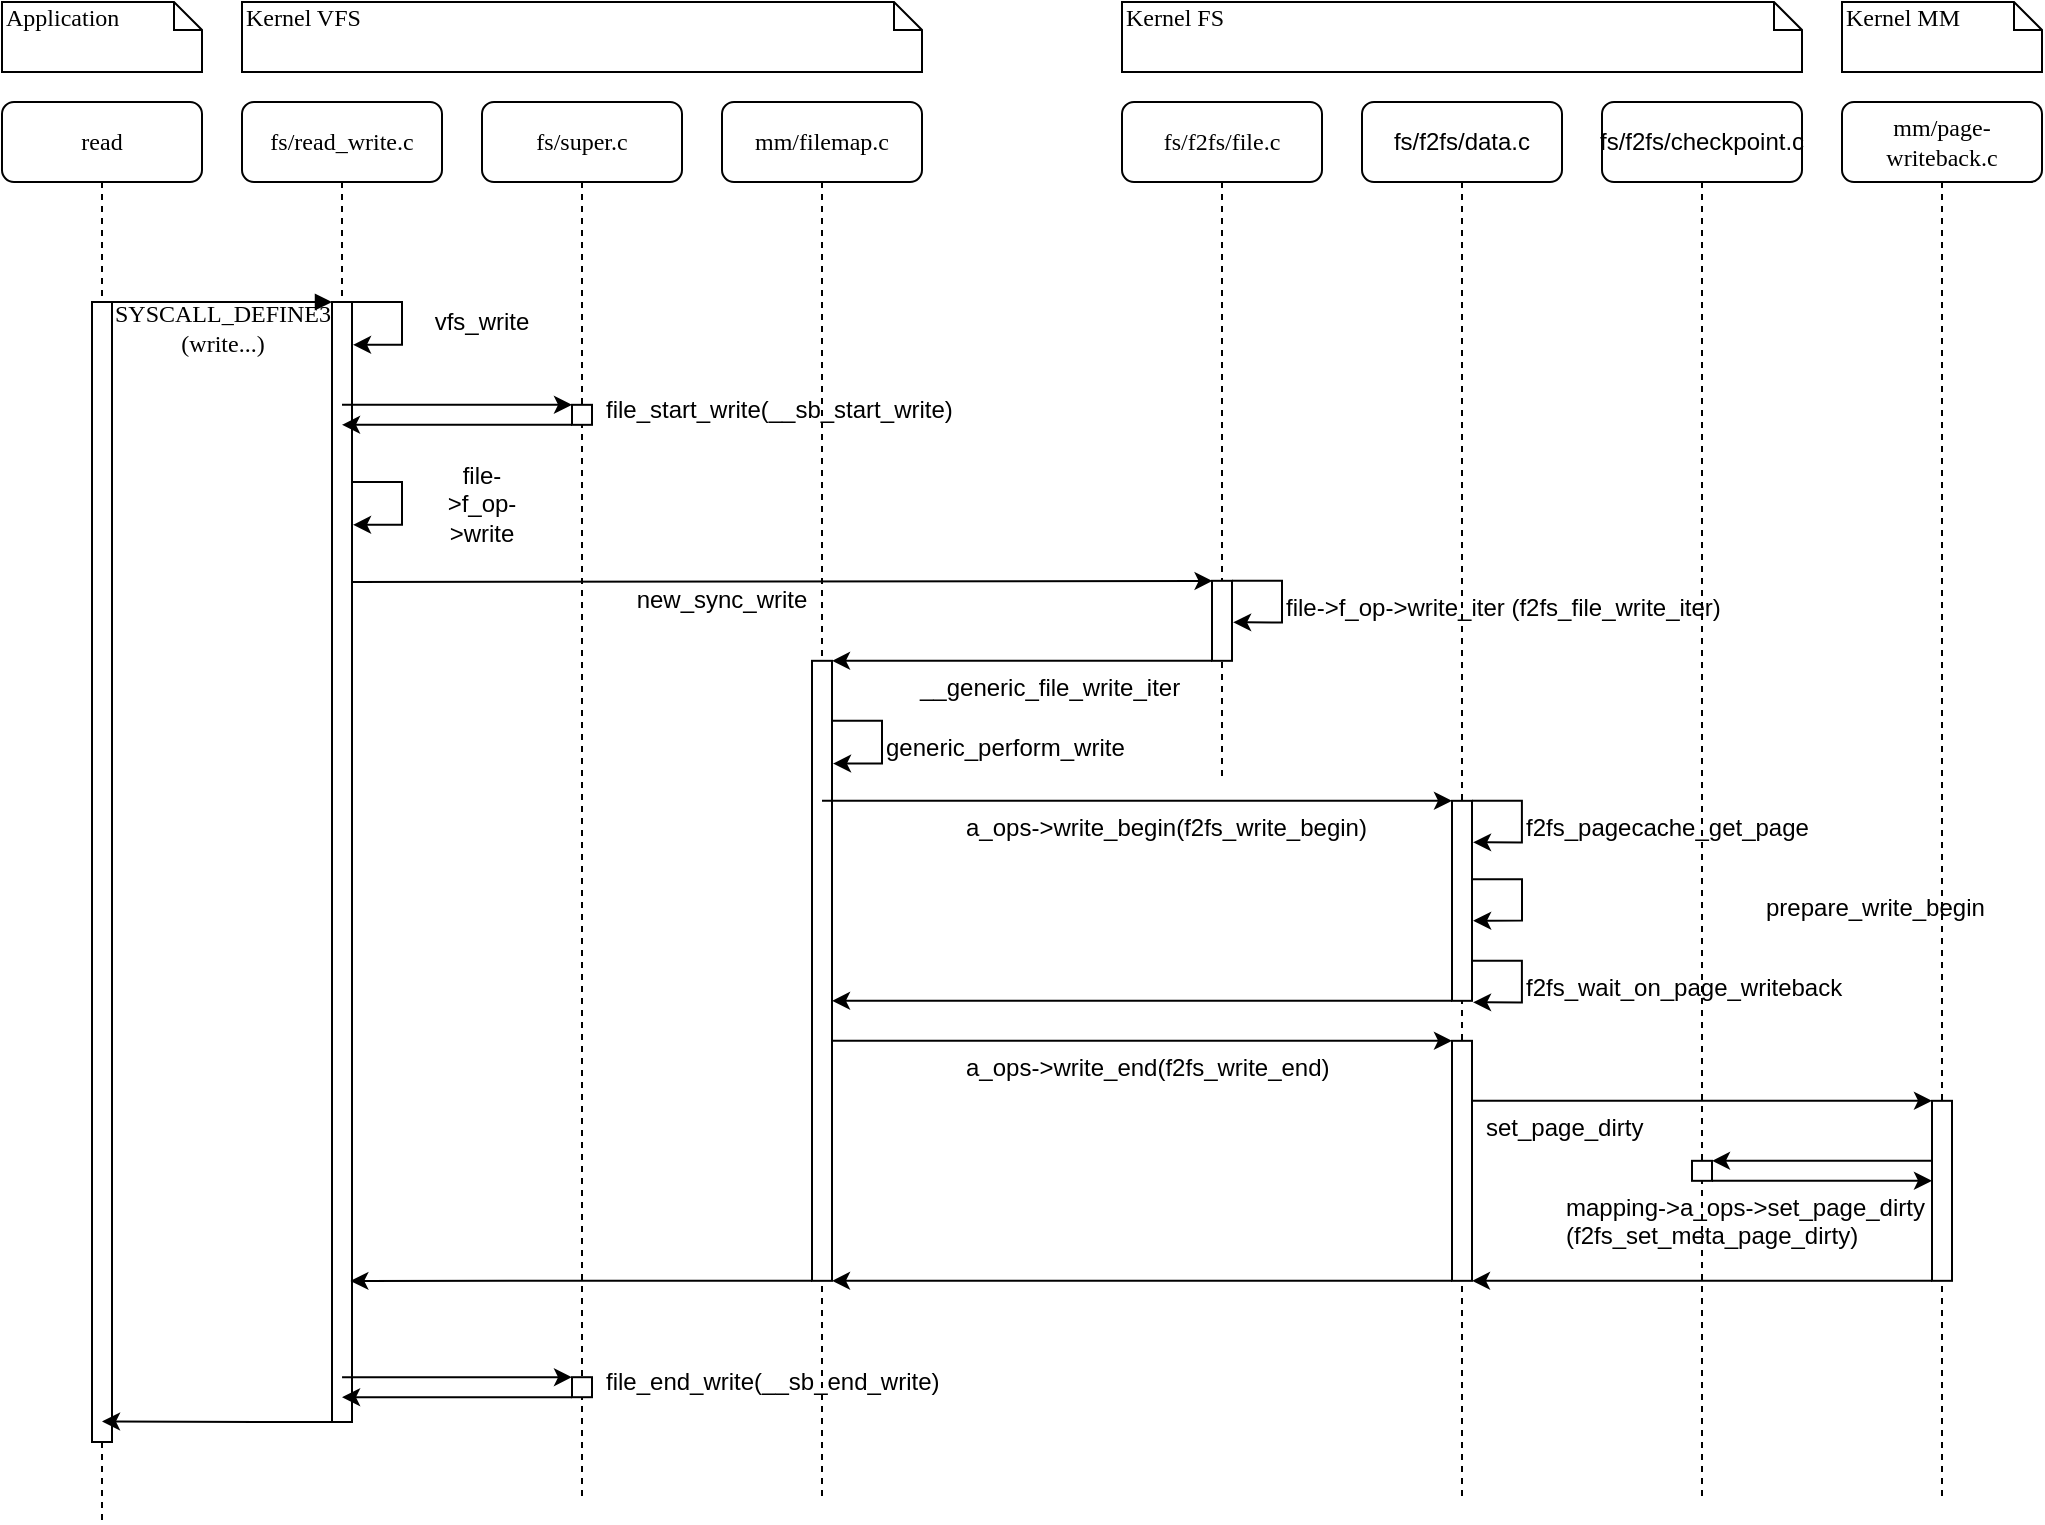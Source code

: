 <mxfile version="12.6.5" type="device"><diagram name="Page-1" id="13e1069c-82ec-6db2-03f1-153e76fe0fe0"><mxGraphModel dx="1422" dy="780" grid="1" gridSize="10" guides="1" tooltips="1" connect="1" arrows="1" fold="1" page="1" pageScale="1" pageWidth="1100" pageHeight="850" background="#ffffff" math="0" shadow="0"><root><mxCell id="0"/><mxCell id="1" parent="0"/><mxCell id="7baba1c4bc27f4b0-2" value="fs/read_write.c" style="shape=umlLifeline;perimeter=lifelinePerimeter;whiteSpace=wrap;html=1;container=1;collapsible=0;recursiveResize=0;outlineConnect=0;rounded=1;shadow=0;comic=0;labelBackgroundColor=none;strokeWidth=1;fontFamily=Verdana;fontSize=12;align=center;" parent="1" vertex="1"><mxGeometry x="160" y="90" width="100" height="170" as="geometry"/></mxCell><mxCell id="7baba1c4bc27f4b0-3" value="fs/f2fs/file.c" style="shape=umlLifeline;perimeter=lifelinePerimeter;whiteSpace=wrap;html=1;container=1;collapsible=0;recursiveResize=0;outlineConnect=0;rounded=1;shadow=0;comic=0;labelBackgroundColor=none;strokeWidth=1;fontFamily=Verdana;fontSize=12;align=center;" parent="1" vertex="1"><mxGeometry x="600" y="90" width="100" height="340" as="geometry"/></mxCell><mxCell id="7baba1c4bc27f4b0-13" value="" style="html=1;points=[];perimeter=orthogonalPerimeter;rounded=0;shadow=0;comic=0;labelBackgroundColor=none;strokeWidth=1;fontFamily=Verdana;fontSize=12;align=center;" parent="7baba1c4bc27f4b0-3" vertex="1"><mxGeometry x="45" y="239.41" width="10" height="40" as="geometry"/></mxCell><mxCell id="7baba1c4bc27f4b0-8" value="read" style="shape=umlLifeline;perimeter=lifelinePerimeter;whiteSpace=wrap;html=1;container=1;collapsible=0;recursiveResize=0;outlineConnect=0;rounded=1;shadow=0;comic=0;labelBackgroundColor=none;strokeWidth=1;fontFamily=Verdana;fontSize=12;align=center;" parent="1" vertex="1"><mxGeometry x="40" y="90" width="100" height="710" as="geometry"/></mxCell><mxCell id="7baba1c4bc27f4b0-9" value="" style="html=1;points=[];perimeter=orthogonalPerimeter;rounded=0;shadow=0;comic=0;labelBackgroundColor=none;strokeWidth=1;fontFamily=Verdana;fontSize=12;align=center;" parent="7baba1c4bc27f4b0-8" vertex="1"><mxGeometry x="45" y="100" width="10" height="570" as="geometry"/></mxCell><mxCell id="7baba1c4bc27f4b0-11" value="&lt;div&gt;SYSCALL_DEFINE3&lt;/div&gt;&lt;div&gt;(write...)&lt;/div&gt;" style="html=1;verticalAlign=bottom;endArrow=block;entryX=0;entryY=0;labelBackgroundColor=none;fontFamily=Verdana;fontSize=12;edgeStyle=elbowEdgeStyle;elbow=vertical;entryDx=0;entryDy=0;" parent="1" source="7baba1c4bc27f4b0-9" target="0Uf66mlIZBDruTXCFfP_-111" edge="1"><mxGeometry y="-30" relative="1" as="geometry"><mxPoint x="220" y="190" as="sourcePoint"/><mxPoint x="285" y="180" as="targetPoint"/><mxPoint as="offset"/></mxGeometry></mxCell><mxCell id="7baba1c4bc27f4b0-40" value="Application" style="shape=note;whiteSpace=wrap;html=1;size=14;verticalAlign=top;align=left;spacingTop=-6;rounded=0;shadow=0;comic=0;labelBackgroundColor=none;strokeWidth=1;fontFamily=Verdana;fontSize=12" parent="1" vertex="1"><mxGeometry x="40" y="40" width="100" height="35" as="geometry"/></mxCell><mxCell id="7baba1c4bc27f4b0-41" value="Kernel VFS" style="shape=note;whiteSpace=wrap;html=1;size=14;verticalAlign=top;align=left;spacingTop=-6;rounded=0;shadow=0;comic=0;labelBackgroundColor=none;strokeWidth=1;fontFamily=Verdana;fontSize=12" parent="1" vertex="1"><mxGeometry x="160" y="40" width="340" height="35" as="geometry"/></mxCell><mxCell id="7baba1c4bc27f4b0-42" value="Kernel FS" style="shape=note;whiteSpace=wrap;html=1;size=14;verticalAlign=top;align=left;spacingTop=-6;rounded=0;shadow=0;comic=0;labelBackgroundColor=none;strokeWidth=1;fontFamily=Verdana;fontSize=12" parent="1" vertex="1"><mxGeometry x="600" y="40" width="340" height="35" as="geometry"/></mxCell><mxCell id="0Uf66mlIZBDruTXCFfP_-3" value="vfs_write" style="text;html=1;strokeColor=none;fillColor=none;align=center;verticalAlign=middle;whiteSpace=wrap;rounded=0;" parent="1" vertex="1"><mxGeometry x="260" y="190" width="40" height="20" as="geometry"/></mxCell><mxCell id="0Uf66mlIZBDruTXCFfP_-5" value="file-&amp;gt;f_op-&amp;gt;write" style="text;html=1;strokeColor=none;fillColor=none;align=center;verticalAlign=middle;whiteSpace=wrap;rounded=0;" parent="1" vertex="1"><mxGeometry x="260" y="281.41" width="40" height="20" as="geometry"/></mxCell><mxCell id="0Uf66mlIZBDruTXCFfP_-6" value="" style="endArrow=classic;html=1;exitX=1;exitY=0.25;exitDx=0;exitDy=0;entryX=0.028;entryY=0.002;entryDx=0;entryDy=0;entryPerimeter=0;" parent="1" source="0Uf66mlIZBDruTXCFfP_-111" target="7baba1c4bc27f4b0-13" edge="1"><mxGeometry width="50" height="50" relative="1" as="geometry"><mxPoint x="210" y="250" as="sourcePoint"/><mxPoint x="600" y="250" as="targetPoint"/></mxGeometry></mxCell><mxCell id="0Uf66mlIZBDruTXCFfP_-7" value="new_sync_write" style="text;html=1;strokeColor=none;fillColor=none;align=center;verticalAlign=middle;whiteSpace=wrap;rounded=0;" parent="1" vertex="1"><mxGeometry x="380" y="329.41" width="40" height="20" as="geometry"/></mxCell><mxCell id="0Uf66mlIZBDruTXCFfP_-11" value="file-&amp;gt;f_op-&amp;gt;write_iter (f2fs_file_write_iter)" style="text;html=1;" parent="1" vertex="1"><mxGeometry x="680" y="329.41" width="270" height="30" as="geometry"/></mxCell><mxCell id="0Uf66mlIZBDruTXCFfP_-72" value="&lt;span style=&quot;white-space: normal ; font-family: &amp;#34;helvetica&amp;#34;&quot;&gt;fs/f2fs/data.c&lt;/span&gt;" style="shape=umlLifeline;perimeter=lifelinePerimeter;whiteSpace=wrap;html=1;container=1;collapsible=0;recursiveResize=0;outlineConnect=0;rounded=1;shadow=0;comic=0;labelBackgroundColor=none;strokeWidth=1;fontFamily=Verdana;fontSize=12;align=center;" parent="1" vertex="1" connectable="0"><mxGeometry x="720" y="90" width="100" height="700" as="geometry"/></mxCell><mxCell id="SpS80qOVoyU8zUBvKn0z-9" value="" style="rounded=0;whiteSpace=wrap;html=1;" vertex="1" parent="0Uf66mlIZBDruTXCFfP_-72"><mxGeometry x="45" y="349.41" width="10" height="100" as="geometry"/></mxCell><mxCell id="SpS80qOVoyU8zUBvKn0z-11" value="" style="rounded=0;whiteSpace=wrap;html=1;" vertex="1" parent="0Uf66mlIZBDruTXCFfP_-72"><mxGeometry x="45" y="469.41" width="10" height="120" as="geometry"/></mxCell><mxCell id="SpS80qOVoyU8zUBvKn0z-13" value="" style="endArrow=classic;html=1;entryX=0;entryY=0;entryDx=0;entryDy=0;" edge="1" parent="0Uf66mlIZBDruTXCFfP_-72" target="SpS80qOVoyU8zUBvKn0z-11"><mxGeometry width="50" height="50" relative="1" as="geometry"><mxPoint x="-270" y="469.41" as="sourcePoint"/><mxPoint x="-90" y="589.41" as="targetPoint"/></mxGeometry></mxCell><mxCell id="SpS80qOVoyU8zUBvKn0z-51" style="edgeStyle=orthogonalEdgeStyle;rounded=0;orthogonalLoop=1;jettySize=auto;html=1;exitX=0;exitY=1;exitDx=0;exitDy=0;entryX=0.5;entryY=0.982;entryDx=0;entryDy=0;entryPerimeter=0;" edge="1" parent="1" source="0Uf66mlIZBDruTXCFfP_-111" target="7baba1c4bc27f4b0-9"><mxGeometry relative="1" as="geometry"><Array as="points"><mxPoint x="180" y="750"/><mxPoint x="180" y="750"/></Array></mxGeometry></mxCell><mxCell id="0Uf66mlIZBDruTXCFfP_-111" value="" style="rounded=0;whiteSpace=wrap;html=1;" parent="1" vertex="1"><mxGeometry x="205" y="190" width="10" height="560" as="geometry"/></mxCell><mxCell id="0Uf66mlIZBDruTXCFfP_-113" style="edgeStyle=orthogonalEdgeStyle;rounded=0;orthogonalLoop=1;jettySize=auto;html=1;exitX=1;exitY=0;exitDx=0;exitDy=0;entryX=1.051;entryY=0.069;entryDx=0;entryDy=0;entryPerimeter=0;" parent="1" edge="1"><mxGeometry relative="1" as="geometry"><mxPoint x="215.51" y="301.4" as="targetPoint"/><mxPoint x="215" y="280.01" as="sourcePoint"/><Array as="points"><mxPoint x="240" y="280.01"/><mxPoint x="240" y="301.01"/></Array></mxGeometry></mxCell><mxCell id="0Uf66mlIZBDruTXCFfP_-8" value="" style="endArrow=classic;html=1;entryX=1;entryY=0;entryDx=0;entryDy=0;" parent="1" source="7baba1c4bc27f4b0-13" target="-51AK3WHZb0FhU3N2Qjv-5" edge="1"><mxGeometry width="50" height="50" relative="1" as="geometry"><mxPoint x="600" y="369.41" as="sourcePoint"/><mxPoint x="230" y="369.41" as="targetPoint"/></mxGeometry></mxCell><mxCell id="-51AK3WHZb0FhU3N2Qjv-1" value="mm/filemap.c" style="shape=umlLifeline;perimeter=lifelinePerimeter;whiteSpace=wrap;html=1;container=1;collapsible=0;recursiveResize=0;outlineConnect=0;rounded=1;shadow=0;comic=0;labelBackgroundColor=none;strokeWidth=1;fontFamily=Verdana;fontSize=12;align=center;" parent="1" vertex="1"><mxGeometry x="400" y="90" width="100" height="700" as="geometry"/></mxCell><mxCell id="-51AK3WHZb0FhU3N2Qjv-5" value="" style="rounded=0;whiteSpace=wrap;html=1;" parent="-51AK3WHZb0FhU3N2Qjv-1" vertex="1"><mxGeometry x="45" y="279.41" width="10" height="310" as="geometry"/></mxCell><mxCell id="-51AK3WHZb0FhU3N2Qjv-8" value="__generic_file_write_iter" style="text;html=1;" parent="1" vertex="1"><mxGeometry x="497.43" y="369.41" width="135.14" height="30" as="geometry"/></mxCell><mxCell id="-51AK3WHZb0FhU3N2Qjv-10" style="edgeStyle=orthogonalEdgeStyle;rounded=0;orthogonalLoop=1;jettySize=auto;html=1;exitX=1;exitY=0;exitDx=0;exitDy=0;entryX=1.051;entryY=0.069;entryDx=0;entryDy=0;entryPerimeter=0;" parent="1" edge="1"><mxGeometry relative="1" as="geometry"><mxPoint x="455.51" y="420.8" as="targetPoint"/><mxPoint x="455" y="399.41" as="sourcePoint"/><Array as="points"><mxPoint x="480" y="399.41"/><mxPoint x="480" y="420.41"/></Array></mxGeometry></mxCell><mxCell id="zOFS1RUu8KOkjZ42PnLW-27" value="Kernel MM" style="shape=note;whiteSpace=wrap;html=1;size=14;verticalAlign=top;align=left;spacingTop=-6;rounded=0;shadow=0;comic=0;labelBackgroundColor=none;strokeWidth=1;fontFamily=Verdana;fontSize=12" parent="1" vertex="1"><mxGeometry x="960" y="40" width="100" height="35" as="geometry"/></mxCell><mxCell id="zOFS1RUu8KOkjZ42PnLW-28" value="mm/page-writeback.c" style="shape=umlLifeline;perimeter=lifelinePerimeter;whiteSpace=wrap;html=1;container=1;collapsible=0;recursiveResize=0;outlineConnect=0;rounded=1;shadow=0;comic=0;labelBackgroundColor=none;strokeWidth=1;fontFamily=Verdana;fontSize=12;align=center;" parent="1" vertex="1"><mxGeometry x="960" y="90" width="100" height="700" as="geometry"/></mxCell><mxCell id="SpS80qOVoyU8zUBvKn0z-17" value="prepare_write_begin" style="text;html=1;" vertex="1" parent="zOFS1RUu8KOkjZ42PnLW-28"><mxGeometry x="-40" y="389.41" width="130" height="30" as="geometry"/></mxCell><mxCell id="SpS80qOVoyU8zUBvKn0z-1" style="edgeStyle=orthogonalEdgeStyle;rounded=0;orthogonalLoop=1;jettySize=auto;html=1;exitX=1;exitY=0;exitDx=0;exitDy=0;entryX=1.056;entryY=0.346;entryDx=0;entryDy=0;entryPerimeter=0;" edge="1" parent="1"><mxGeometry relative="1" as="geometry"><mxPoint x="655.56" y="350.17" as="targetPoint"/><Array as="points"><mxPoint x="680" y="329.41"/><mxPoint x="680" y="350.41"/></Array><mxPoint x="655" y="329.41" as="sourcePoint"/></mxGeometry></mxCell><mxCell id="SpS80qOVoyU8zUBvKn0z-3" value="generic_perform_write" style="text;html=1;" vertex="1" parent="1"><mxGeometry x="480" y="399.41" width="140" height="30" as="geometry"/></mxCell><mxCell id="SpS80qOVoyU8zUBvKn0z-4" value="a_ops-&amp;gt;write_begin(f2fs_write_begin)" style="text;html=1;" vertex="1" parent="1"><mxGeometry x="520" y="439.41" width="130" height="30" as="geometry"/></mxCell><mxCell id="SpS80qOVoyU8zUBvKn0z-5" value="a_ops-&amp;gt;write_end(f2fs_write_end)" style="text;html=1;" vertex="1" parent="1"><mxGeometry x="520" y="559.41" width="120" height="30" as="geometry"/></mxCell><mxCell id="SpS80qOVoyU8zUBvKn0z-10" value="" style="endArrow=classic;html=1;entryX=0;entryY=0;entryDx=0;entryDy=0;" edge="1" parent="1" target="SpS80qOVoyU8zUBvKn0z-9"><mxGeometry width="50" height="50" relative="1" as="geometry"><mxPoint x="450" y="439.41" as="sourcePoint"/><mxPoint x="630" y="559.41" as="targetPoint"/></mxGeometry></mxCell><mxCell id="SpS80qOVoyU8zUBvKn0z-15" value="f2fs_pagecache_get_page" style="text;html=1;" vertex="1" parent="1"><mxGeometry x="800" y="439.41" width="170" height="30" as="geometry"/></mxCell><mxCell id="SpS80qOVoyU8zUBvKn0z-16" style="edgeStyle=orthogonalEdgeStyle;rounded=0;orthogonalLoop=1;jettySize=auto;html=1;exitX=1;exitY=0;exitDx=0;exitDy=0;entryX=1.056;entryY=0.346;entryDx=0;entryDy=0;entryPerimeter=0;" edge="1" parent="1"><mxGeometry relative="1" as="geometry"><mxPoint x="775.53" y="460.17" as="targetPoint"/><Array as="points"><mxPoint x="799.97" y="439.41"/><mxPoint x="799.97" y="460.41"/></Array><mxPoint x="774.97" y="439.41" as="sourcePoint"/></mxGeometry></mxCell><mxCell id="SpS80qOVoyU8zUBvKn0z-18" style="edgeStyle=orthogonalEdgeStyle;rounded=0;orthogonalLoop=1;jettySize=auto;html=1;exitX=1;exitY=0;exitDx=0;exitDy=0;entryX=1.056;entryY=0.346;entryDx=0;entryDy=0;entryPerimeter=0;" edge="1" parent="1"><mxGeometry relative="1" as="geometry"><mxPoint x="775.56" y="499.34" as="targetPoint"/><Array as="points"><mxPoint x="800" y="478.58"/><mxPoint x="800" y="499.58"/></Array><mxPoint x="775" y="478.58" as="sourcePoint"/></mxGeometry></mxCell><mxCell id="SpS80qOVoyU8zUBvKn0z-19" value="f2fs_wait_on_page_writeback" style="text;html=1;" vertex="1" parent="1"><mxGeometry x="800" y="519.41" width="180" height="30" as="geometry"/></mxCell><mxCell id="SpS80qOVoyU8zUBvKn0z-20" style="edgeStyle=orthogonalEdgeStyle;rounded=0;orthogonalLoop=1;jettySize=auto;html=1;exitX=1;exitY=0;exitDx=0;exitDy=0;entryX=1.056;entryY=0.346;entryDx=0;entryDy=0;entryPerimeter=0;" edge="1" parent="1"><mxGeometry relative="1" as="geometry"><mxPoint x="775.53" y="540.17" as="targetPoint"/><Array as="points"><mxPoint x="799.97" y="519.41"/><mxPoint x="799.97" y="540.41"/></Array><mxPoint x="774.97" y="519.41" as="sourcePoint"/></mxGeometry></mxCell><mxCell id="SpS80qOVoyU8zUBvKn0z-21" style="edgeStyle=orthogonalEdgeStyle;rounded=0;orthogonalLoop=1;jettySize=auto;html=1;exitX=0;exitY=1;exitDx=0;exitDy=0;" edge="1" parent="1" source="SpS80qOVoyU8zUBvKn0z-9" target="-51AK3WHZb0FhU3N2Qjv-5"><mxGeometry relative="1" as="geometry"><Array as="points"><mxPoint x="690" y="539.41"/><mxPoint x="690" y="539.41"/></Array></mxGeometry></mxCell><mxCell id="SpS80qOVoyU8zUBvKn0z-22" value="set_page_dirty" style="text;html=1;" vertex="1" parent="1"><mxGeometry x="780" y="589.41" width="100" height="30" as="geometry"/></mxCell><mxCell id="SpS80qOVoyU8zUBvKn0z-31" style="edgeStyle=orthogonalEdgeStyle;rounded=0;orthogonalLoop=1;jettySize=auto;html=1;exitX=0;exitY=0.5;exitDx=0;exitDy=0;entryX=1;entryY=0;entryDx=0;entryDy=0;" edge="1" parent="1" source="SpS80qOVoyU8zUBvKn0z-23" target="SpS80qOVoyU8zUBvKn0z-30"><mxGeometry relative="1" as="geometry"><Array as="points"><mxPoint x="920" y="619.41"/><mxPoint x="920" y="619.41"/></Array></mxGeometry></mxCell><mxCell id="SpS80qOVoyU8zUBvKn0z-36" style="edgeStyle=orthogonalEdgeStyle;rounded=0;orthogonalLoop=1;jettySize=auto;html=1;exitX=0;exitY=1;exitDx=0;exitDy=0;entryX=1;entryY=1;entryDx=0;entryDy=0;" edge="1" parent="1" source="SpS80qOVoyU8zUBvKn0z-23" target="SpS80qOVoyU8zUBvKn0z-11"><mxGeometry relative="1" as="geometry"><Array as="points"><mxPoint x="890" y="679.41"/><mxPoint x="890" y="679.41"/></Array></mxGeometry></mxCell><mxCell id="SpS80qOVoyU8zUBvKn0z-23" value="" style="rounded=0;whiteSpace=wrap;html=1;" vertex="1" parent="1"><mxGeometry x="1005" y="589.41" width="10" height="90" as="geometry"/></mxCell><mxCell id="SpS80qOVoyU8zUBvKn0z-24" style="edgeStyle=orthogonalEdgeStyle;rounded=0;orthogonalLoop=1;jettySize=auto;html=1;exitX=1;exitY=0.5;exitDx=0;exitDy=0;entryX=0;entryY=0;entryDx=0;entryDy=0;" edge="1" parent="1" source="SpS80qOVoyU8zUBvKn0z-11" target="SpS80qOVoyU8zUBvKn0z-23"><mxGeometry relative="1" as="geometry"><Array as="points"><mxPoint x="860" y="589.41"/><mxPoint x="860" y="589.41"/></Array></mxGeometry></mxCell><mxCell id="SpS80qOVoyU8zUBvKn0z-25" value="mapping-&amp;gt;a_ops-&amp;gt;set_page_dirty&lt;br&gt;(f2fs_set_meta_page_dirty)" style="text;html=1;" vertex="1" parent="1"><mxGeometry x="820" y="629.41" width="185" height="30" as="geometry"/></mxCell><mxCell id="SpS80qOVoyU8zUBvKn0z-26" value="&lt;font face=&quot;helvetica&quot;&gt;fs/f2fs/checkpoint.c&lt;/font&gt;" style="shape=umlLifeline;perimeter=lifelinePerimeter;whiteSpace=wrap;html=1;container=1;collapsible=0;recursiveResize=0;outlineConnect=0;rounded=1;shadow=0;comic=0;labelBackgroundColor=none;strokeWidth=1;fontFamily=Verdana;fontSize=12;align=center;" vertex="1" connectable="0" parent="1"><mxGeometry x="840" y="90" width="100" height="700" as="geometry"/></mxCell><mxCell id="SpS80qOVoyU8zUBvKn0z-30" value="" style="rounded=0;whiteSpace=wrap;html=1;" vertex="1" parent="SpS80qOVoyU8zUBvKn0z-26"><mxGeometry x="45" y="529.41" width="10" height="10" as="geometry"/></mxCell><mxCell id="SpS80qOVoyU8zUBvKn0z-35" style="edgeStyle=orthogonalEdgeStyle;rounded=0;orthogonalLoop=1;jettySize=auto;html=1;exitX=1;exitY=1;exitDx=0;exitDy=0;entryX=1;entryY=0;entryDx=0;entryDy=0;" edge="1" parent="1" source="SpS80qOVoyU8zUBvKn0z-30" target="SpS80qOVoyU8zUBvKn0z-25"><mxGeometry relative="1" as="geometry"><Array as="points"><mxPoint x="910" y="629.41"/><mxPoint x="910" y="629.41"/></Array></mxGeometry></mxCell><mxCell id="SpS80qOVoyU8zUBvKn0z-37" style="edgeStyle=orthogonalEdgeStyle;rounded=0;orthogonalLoop=1;jettySize=auto;html=1;exitX=0;exitY=1;exitDx=0;exitDy=0;entryX=1;entryY=1;entryDx=0;entryDy=0;" edge="1" parent="1" source="SpS80qOVoyU8zUBvKn0z-11" target="-51AK3WHZb0FhU3N2Qjv-5"><mxGeometry relative="1" as="geometry"><Array as="points"><mxPoint x="610" y="679.41"/><mxPoint x="610" y="679.41"/></Array></mxGeometry></mxCell><mxCell id="SpS80qOVoyU8zUBvKn0z-39" value="file_start_write(__sb_start_write)" style="text;html=1;" vertex="1" parent="1"><mxGeometry x="340" y="230" width="180" height="30" as="geometry"/></mxCell><mxCell id="SpS80qOVoyU8zUBvKn0z-41" style="edgeStyle=orthogonalEdgeStyle;rounded=0;orthogonalLoop=1;jettySize=auto;html=1;exitX=1;exitY=0;exitDx=0;exitDy=0;entryX=1.051;entryY=0.069;entryDx=0;entryDy=0;entryPerimeter=0;" edge="1" parent="1"><mxGeometry relative="1" as="geometry"><mxPoint x="215.51" y="211.4" as="targetPoint"/><mxPoint x="215" y="190.01" as="sourcePoint"/><Array as="points"><mxPoint x="240" y="190.01"/><mxPoint x="240" y="211.01"/></Array></mxGeometry></mxCell><mxCell id="SpS80qOVoyU8zUBvKn0z-42" value="fs/super.c" style="shape=umlLifeline;perimeter=lifelinePerimeter;whiteSpace=wrap;html=1;container=1;collapsible=0;recursiveResize=0;outlineConnect=0;rounded=1;shadow=0;comic=0;labelBackgroundColor=none;strokeWidth=1;fontFamily=Verdana;fontSize=12;align=center;" vertex="1" parent="1"><mxGeometry x="280" y="90" width="100" height="700" as="geometry"/></mxCell><mxCell id="SpS80qOVoyU8zUBvKn0z-43" value="" style="rounded=0;whiteSpace=wrap;html=1;" vertex="1" parent="SpS80qOVoyU8zUBvKn0z-42"><mxGeometry x="45" y="151.41" width="10" height="10" as="geometry"/></mxCell><mxCell id="SpS80qOVoyU8zUBvKn0z-44" value="" style="endArrow=classic;html=1;entryX=0;entryY=0;entryDx=0;entryDy=0;" edge="1" parent="1" source="7baba1c4bc27f4b0-2" target="SpS80qOVoyU8zUBvKn0z-43"><mxGeometry width="50" height="50" relative="1" as="geometry"><mxPoint x="360" y="250" as="sourcePoint"/><mxPoint x="410" y="200" as="targetPoint"/></mxGeometry></mxCell><mxCell id="SpS80qOVoyU8zUBvKn0z-45" value="" style="endArrow=classic;html=1;exitX=0;exitY=1;exitDx=0;exitDy=0;" edge="1" parent="1" source="SpS80qOVoyU8zUBvKn0z-43" target="7baba1c4bc27f4b0-2"><mxGeometry width="50" height="50" relative="1" as="geometry"><mxPoint x="280.002" y="220.0" as="sourcePoint"/><mxPoint x="394.78" y="220.0" as="targetPoint"/></mxGeometry></mxCell><mxCell id="SpS80qOVoyU8zUBvKn0z-46" style="edgeStyle=orthogonalEdgeStyle;rounded=0;orthogonalLoop=1;jettySize=auto;html=1;exitX=0;exitY=1;exitDx=0;exitDy=0;entryX=0.917;entryY=0.874;entryDx=0;entryDy=0;entryPerimeter=0;" edge="1" parent="1" source="-51AK3WHZb0FhU3N2Qjv-5" target="0Uf66mlIZBDruTXCFfP_-111"><mxGeometry relative="1" as="geometry"><Array as="points"><mxPoint x="390" y="679"/><mxPoint x="390" y="679"/></Array></mxGeometry></mxCell><mxCell id="SpS80qOVoyU8zUBvKn0z-47" value="file_end_write(__sb_end_write)" style="text;html=1;" vertex="1" parent="1"><mxGeometry x="340" y="716.19" width="180" height="30" as="geometry"/></mxCell><mxCell id="SpS80qOVoyU8zUBvKn0z-48" value="" style="rounded=0;whiteSpace=wrap;html=1;" vertex="1" parent="1"><mxGeometry x="325" y="727.6" width="10" height="10" as="geometry"/></mxCell><mxCell id="SpS80qOVoyU8zUBvKn0z-49" value="" style="endArrow=classic;html=1;entryX=0;entryY=0;entryDx=0;entryDy=0;" edge="1" parent="1" target="SpS80qOVoyU8zUBvKn0z-48"><mxGeometry width="50" height="50" relative="1" as="geometry"><mxPoint x="210.024" y="727.6" as="sourcePoint"/><mxPoint x="410" y="686.19" as="targetPoint"/></mxGeometry></mxCell><mxCell id="SpS80qOVoyU8zUBvKn0z-50" value="" style="endArrow=classic;html=1;exitX=0;exitY=1;exitDx=0;exitDy=0;" edge="1" parent="1" source="SpS80qOVoyU8zUBvKn0z-48"><mxGeometry width="50" height="50" relative="1" as="geometry"><mxPoint x="280.002" y="706.19" as="sourcePoint"/><mxPoint x="210.024" y="737.6" as="targetPoint"/></mxGeometry></mxCell></root></mxGraphModel></diagram></mxfile>